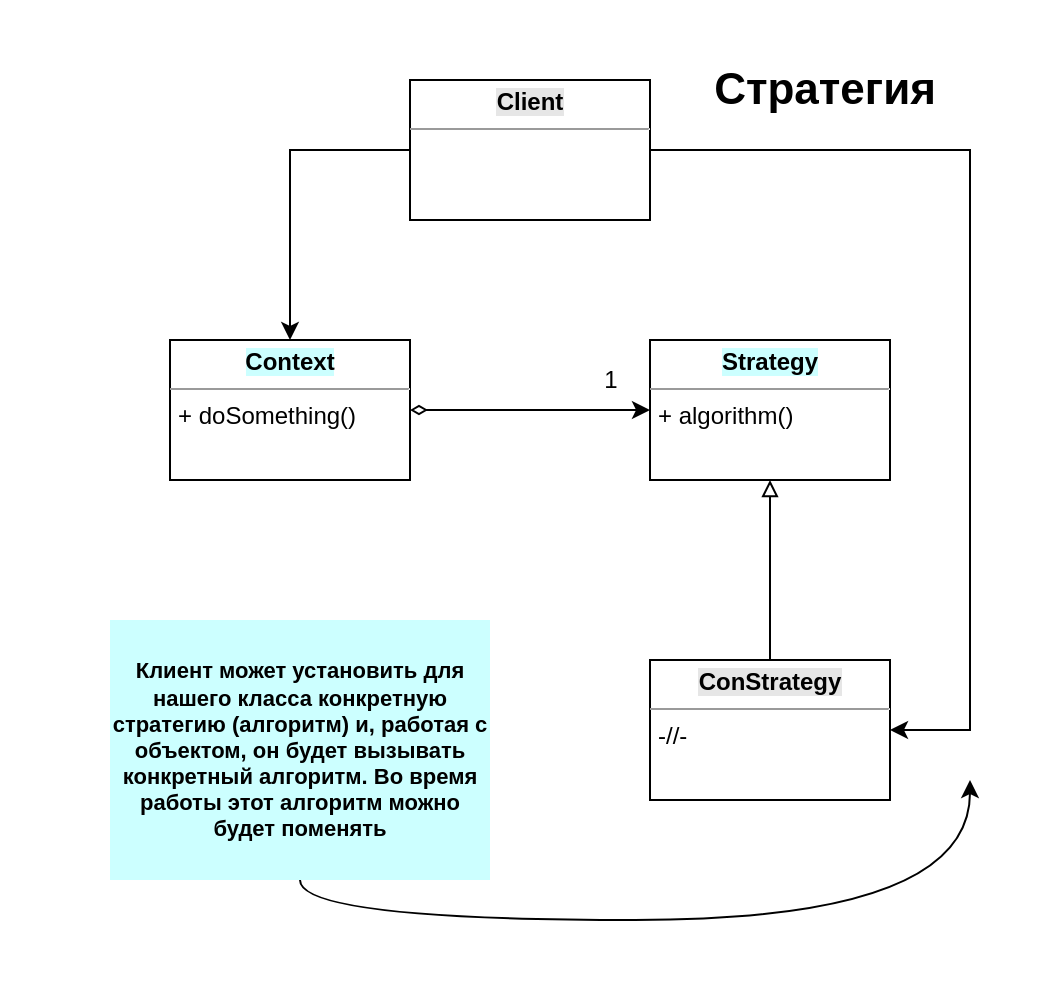 <mxfile version="19.0.3" type="github" pages="3">
  <diagram id="JjB5pV8MMW293R93ijJJ" name="Стратегия">
    <mxGraphModel dx="644" dy="1005" grid="1" gridSize="10" guides="1" tooltips="1" connect="1" arrows="1" fold="1" page="1" pageScale="1" pageWidth="827" pageHeight="1169" math="0" shadow="0">
      <root>
        <mxCell id="0" />
        <mxCell id="1" parent="0" />
        <mxCell id="lF5-X0VvjZTqCBIyf01q-8" style="edgeStyle=orthogonalEdgeStyle;rounded=0;orthogonalLoop=1;jettySize=auto;html=1;exitX=1;exitY=0.5;exitDx=0;exitDy=0;entryX=0;entryY=0.5;entryDx=0;entryDy=0;endArrow=classic;endFill=1;startArrow=diamondThin;startFill=0;" edge="1" parent="1" source="lF5-X0VvjZTqCBIyf01q-1" target="lF5-X0VvjZTqCBIyf01q-2">
          <mxGeometry relative="1" as="geometry" />
        </mxCell>
        <mxCell id="lF5-X0VvjZTqCBIyf01q-1" value="&lt;p style=&quot;margin:0px;margin-top:4px;text-align:center;&quot;&gt;&lt;b style=&quot;background-color: rgb(204, 255, 255);&quot;&gt;Context&lt;/b&gt;&lt;/p&gt;&lt;hr size=&quot;1&quot;&gt;&lt;p style=&quot;margin:0px;margin-left:4px;&quot;&gt;+ doSomething()&lt;/p&gt;" style="verticalAlign=top;align=left;overflow=fill;fontSize=12;fontFamily=Helvetica;html=1;" vertex="1" parent="1">
          <mxGeometry x="120" y="230" width="120" height="70" as="geometry" />
        </mxCell>
        <mxCell id="lF5-X0VvjZTqCBIyf01q-2" value="&lt;p style=&quot;margin:0px;margin-top:4px;text-align:center;&quot;&gt;&lt;b style=&quot;background-color: rgb(204, 255, 255);&quot;&gt;Strategy&lt;/b&gt;&lt;/p&gt;&lt;hr size=&quot;1&quot;&gt;&lt;p style=&quot;margin:0px;margin-left:4px;&quot;&gt;+ algorithm()&lt;/p&gt;" style="verticalAlign=top;align=left;overflow=fill;fontSize=12;fontFamily=Helvetica;html=1;" vertex="1" parent="1">
          <mxGeometry x="360" y="230" width="120" height="70" as="geometry" />
        </mxCell>
        <mxCell id="lF5-X0VvjZTqCBIyf01q-4" style="edgeStyle=orthogonalEdgeStyle;rounded=0;orthogonalLoop=1;jettySize=auto;html=1;exitX=0.5;exitY=0;exitDx=0;exitDy=0;entryX=0.5;entryY=1;entryDx=0;entryDy=0;endArrow=block;endFill=0;" edge="1" parent="1" source="lF5-X0VvjZTqCBIyf01q-3" target="lF5-X0VvjZTqCBIyf01q-2">
          <mxGeometry relative="1" as="geometry" />
        </mxCell>
        <mxCell id="lF5-X0VvjZTqCBIyf01q-3" value="&lt;p style=&quot;margin:0px;margin-top:4px;text-align:center;&quot;&gt;&lt;b style=&quot;background-color: rgb(230, 230, 230);&quot;&gt;ConStrategy&lt;/b&gt;&lt;/p&gt;&lt;hr size=&quot;1&quot;&gt;&lt;p style=&quot;margin:0px;margin-left:4px;&quot;&gt;-//-&lt;/p&gt;" style="verticalAlign=top;align=left;overflow=fill;fontSize=12;fontFamily=Helvetica;html=1;" vertex="1" parent="1">
          <mxGeometry x="360" y="390" width="120" height="70" as="geometry" />
        </mxCell>
        <mxCell id="lF5-X0VvjZTqCBIyf01q-6" style="edgeStyle=orthogonalEdgeStyle;rounded=0;orthogonalLoop=1;jettySize=auto;html=1;exitX=0;exitY=0.5;exitDx=0;exitDy=0;endArrow=classic;endFill=1;" edge="1" parent="1" source="lF5-X0VvjZTqCBIyf01q-5" target="lF5-X0VvjZTqCBIyf01q-1">
          <mxGeometry relative="1" as="geometry" />
        </mxCell>
        <mxCell id="lF5-X0VvjZTqCBIyf01q-7" style="edgeStyle=orthogonalEdgeStyle;rounded=0;orthogonalLoop=1;jettySize=auto;html=1;exitX=1;exitY=0.5;exitDx=0;exitDy=0;entryX=1;entryY=0.5;entryDx=0;entryDy=0;endArrow=classic;endFill=1;" edge="1" parent="1" source="lF5-X0VvjZTqCBIyf01q-5" target="lF5-X0VvjZTqCBIyf01q-3">
          <mxGeometry relative="1" as="geometry">
            <Array as="points">
              <mxPoint x="520" y="135" />
              <mxPoint x="520" y="425" />
            </Array>
          </mxGeometry>
        </mxCell>
        <mxCell id="lF5-X0VvjZTqCBIyf01q-5" value="&lt;p style=&quot;margin:0px;margin-top:4px;text-align:center;&quot;&gt;&lt;b style=&quot;background-color: rgb(230, 230, 230);&quot;&gt;Client&lt;/b&gt;&lt;/p&gt;&lt;hr size=&quot;1&quot;&gt;&lt;p style=&quot;margin:0px;margin-left:4px;&quot;&gt;&lt;br&gt;&lt;/p&gt;" style="verticalAlign=top;align=left;overflow=fill;fontSize=12;fontFamily=Helvetica;html=1;" vertex="1" parent="1">
          <mxGeometry x="240" y="100" width="120" height="70" as="geometry" />
        </mxCell>
        <mxCell id="lF5-X0VvjZTqCBIyf01q-9" value="1" style="text;html=1;align=center;verticalAlign=middle;resizable=0;points=[];autosize=1;strokeColor=none;fillColor=none;" vertex="1" parent="1">
          <mxGeometry x="330" y="240" width="20" height="20" as="geometry" />
        </mxCell>
        <mxCell id="lF5-X0VvjZTqCBIyf01q-11" style="edgeStyle=orthogonalEdgeStyle;rounded=0;orthogonalLoop=1;jettySize=auto;html=1;exitX=0.5;exitY=1;exitDx=0;exitDy=0;startArrow=none;startFill=0;endArrow=classic;endFill=1;curved=1;" edge="1" parent="1" source="lF5-X0VvjZTqCBIyf01q-10">
          <mxGeometry relative="1" as="geometry">
            <mxPoint x="520" y="450" as="targetPoint" />
            <Array as="points">
              <mxPoint x="185" y="520" />
              <mxPoint x="520" y="520" />
            </Array>
          </mxGeometry>
        </mxCell>
        <mxCell id="lF5-X0VvjZTqCBIyf01q-10" value="Клиент может установить для нашего класса конкретную стратегию (алгоритм) и, работая с объектом, он будет вызывать конкретный алгоритм. Во время работы этот алгоритм можно будет поменять" style="text;html=1;strokeColor=none;fillColor=#CCFFFF;align=center;verticalAlign=middle;whiteSpace=wrap;rounded=0;fontSize=11;fontStyle=1" vertex="1" parent="1">
          <mxGeometry x="90" y="370" width="190" height="130" as="geometry" />
        </mxCell>
        <mxCell id="lF5-X0VvjZTqCBIyf01q-12" value="&lt;b&gt;Стратегия&lt;/b&gt;" style="text;html=1;strokeColor=none;fillColor=none;align=center;verticalAlign=middle;whiteSpace=wrap;rounded=0;fontSize=22;" vertex="1" parent="1">
          <mxGeometry x="360" y="90" width="175" height="30" as="geometry" />
        </mxCell>
        <mxCell id="lF5-X0VvjZTqCBIyf01q-13" value="" style="rounded=0;whiteSpace=wrap;html=1;labelBackgroundColor=#E6E6E6;fillColor=none;strokeColor=none;" vertex="1" parent="1">
          <mxGeometry x="35" y="60" width="530" height="490" as="geometry" />
        </mxCell>
      </root>
    </mxGraphModel>
  </diagram>
  <diagram id="JJ2BrJThihNrzCe61C3m" name="Команда">
    <mxGraphModel dx="443" dy="691" grid="1" gridSize="10" guides="1" tooltips="1" connect="1" arrows="1" fold="1" page="1" pageScale="1" pageWidth="827" pageHeight="1169" math="0" shadow="0">
      <root>
        <mxCell id="0" />
        <mxCell id="1" parent="0" />
        <mxCell id="b6-9qr5CkxC17r2EIQis-1" value="&lt;p style=&quot;margin:0px;margin-top:4px;text-align:center;&quot;&gt;&lt;span style=&quot;background-color: rgb(204, 255, 255);&quot;&gt;&lt;b&gt;Command&lt;/b&gt;&lt;/span&gt;&lt;/p&gt;&lt;hr size=&quot;1&quot;&gt;&lt;p style=&quot;margin:0px;margin-left:4px;&quot;&gt;+ execute()&lt;/p&gt;" style="verticalAlign=top;align=left;overflow=fill;fontSize=12;fontFamily=Helvetica;html=1;" vertex="1" parent="1">
          <mxGeometry x="360" y="230" width="120" height="70" as="geometry" />
        </mxCell>
        <mxCell id="b6-9qr5CkxC17r2EIQis-3" style="edgeStyle=orthogonalEdgeStyle;curved=1;rounded=0;orthogonalLoop=1;jettySize=auto;html=1;exitX=0.5;exitY=0;exitDx=0;exitDy=0;entryX=0.5;entryY=1;entryDx=0;entryDy=0;startArrow=none;startFill=0;endArrow=block;endFill=0;" edge="1" parent="1" source="b6-9qr5CkxC17r2EIQis-2" target="b6-9qr5CkxC17r2EIQis-1">
          <mxGeometry relative="1" as="geometry" />
        </mxCell>
        <mxCell id="b6-9qr5CkxC17r2EIQis-2" value="&lt;p style=&quot;margin:0px;margin-top:4px;text-align:center;&quot;&gt;&lt;b style=&quot;background-color: rgb(230, 230, 230);&quot;&gt;ConCommand&lt;/b&gt;&lt;/p&gt;&lt;hr size=&quot;1&quot;&gt;&lt;p style=&quot;margin:0px;margin-left:4px;&quot;&gt;+ execute()&lt;/p&gt;" style="verticalAlign=top;align=left;overflow=fill;fontSize=12;fontFamily=Helvetica;html=1;" vertex="1" parent="1">
          <mxGeometry x="360" y="400" width="120" height="70" as="geometry" />
        </mxCell>
        <mxCell id="giE6YjbtKTxQqXKBfAaB-2" style="edgeStyle=orthogonalEdgeStyle;curved=1;rounded=0;orthogonalLoop=1;jettySize=auto;html=1;exitX=0.5;exitY=0;exitDx=0;exitDy=0;startArrow=none;startFill=0;endArrow=classicThin;endFill=1;" edge="1" parent="1" source="giE6YjbtKTxQqXKBfAaB-1">
          <mxGeometry relative="1" as="geometry">
            <mxPoint x="350" y="260" as="targetPoint" />
            <Array as="points">
              <mxPoint x="210" y="260" />
            </Array>
          </mxGeometry>
        </mxCell>
        <mxCell id="giE6YjbtKTxQqXKBfAaB-1" value="Запрос или команда идет в виде объекта. Команда может нести данные, может нести что надо сделать (указатель на метод какого-то объекта, например)" style="text;html=1;strokeColor=none;fillColor=#CCFFFF;align=center;verticalAlign=middle;whiteSpace=wrap;rounded=0;fontSize=11;fontStyle=1" vertex="1" parent="1">
          <mxGeometry x="130" y="300" width="160" height="110" as="geometry" />
        </mxCell>
        <mxCell id="8VfBx_K3FqAEQvOqfp2r-1" value="&lt;b&gt;Команда&lt;/b&gt;" style="text;html=1;strokeColor=none;fillColor=none;align=center;verticalAlign=middle;whiteSpace=wrap;rounded=0;fontSize=22;" vertex="1" parent="1">
          <mxGeometry x="122.5" y="210" width="175" height="30" as="geometry" />
        </mxCell>
        <mxCell id="PnWx-TX0CJ0pFecfocGK-1" value="" style="rounded=0;whiteSpace=wrap;html=1;labelBackgroundColor=#E6E6E6;fillColor=none;strokeColor=none;" vertex="1" parent="1">
          <mxGeometry x="80" y="170" width="450" height="350" as="geometry" />
        </mxCell>
      </root>
    </mxGraphModel>
  </diagram>
  <diagram id="GvDJqRXBjzRmUKCX3ob7" name="Команда + композит">
    <mxGraphModel dx="443" dy="691" grid="1" gridSize="10" guides="1" tooltips="1" connect="1" arrows="1" fold="1" page="1" pageScale="1" pageWidth="827" pageHeight="1169" math="0" shadow="0">
      <root>
        <mxCell id="0" />
        <mxCell id="1" parent="0" />
        <mxCell id="U4pPdgBJkdpo1DJNlYTL-1" value="&lt;p style=&quot;margin:0px;margin-top:4px;text-align:center;&quot;&gt;&lt;b style=&quot;background-color: rgb(230, 230, 230);&quot;&gt;Command&lt;/b&gt;&lt;/p&gt;&lt;hr size=&quot;1&quot;&gt;&lt;p style=&quot;margin:0px;margin-left:4px;&quot;&gt;+ execute()&lt;/p&gt;" style="verticalAlign=top;align=left;overflow=fill;fontSize=12;fontFamily=Helvetica;html=1;" vertex="1" parent="1">
          <mxGeometry x="270" y="290" width="120" height="70" as="geometry" />
        </mxCell>
        <mxCell id="U4pPdgBJkdpo1DJNlYTL-2" style="edgeStyle=orthogonalEdgeStyle;rounded=0;orthogonalLoop=1;jettySize=auto;html=1;exitX=0.5;exitY=0;exitDx=0;exitDy=0;entryX=0.5;entryY=1;entryDx=0;entryDy=0;startArrow=none;startFill=0;endArrow=block;endFill=0;" edge="1" parent="1" source="U4pPdgBJkdpo1DJNlYTL-3" target="U4pPdgBJkdpo1DJNlYTL-1">
          <mxGeometry relative="1" as="geometry" />
        </mxCell>
        <mxCell id="U4pPdgBJkdpo1DJNlYTL-3" value="&lt;p style=&quot;margin:0px;margin-top:4px;text-align:center;&quot;&gt;&lt;b style=&quot;background-color: rgb(230, 230, 230);&quot;&gt;ConCommand&lt;/b&gt;&lt;/p&gt;&lt;hr size=&quot;1&quot;&gt;&lt;p style=&quot;margin:0px;margin-left:4px;&quot;&gt;+ execute()&lt;/p&gt;" style="verticalAlign=top;align=left;overflow=fill;fontSize=12;fontFamily=Helvetica;html=1;" vertex="1" parent="1">
          <mxGeometry x="160" y="440" width="120" height="70" as="geometry" />
        </mxCell>
        <mxCell id="U4pPdgBJkdpo1DJNlYTL-6" value="&lt;b&gt;Команда с композитом&lt;/b&gt;" style="text;html=1;strokeColor=none;fillColor=none;align=center;verticalAlign=middle;whiteSpace=wrap;rounded=0;fontSize=22;" vertex="1" parent="1">
          <mxGeometry x="236" y="210" width="177.5" height="30" as="geometry" />
        </mxCell>
        <mxCell id="U4pPdgBJkdpo1DJNlYTL-8" style="edgeStyle=orthogonalEdgeStyle;rounded=0;orthogonalLoop=1;jettySize=auto;html=1;exitX=0.5;exitY=0;exitDx=0;exitDy=0;startArrow=none;startFill=0;endArrow=block;endFill=0;entryX=0.5;entryY=1;entryDx=0;entryDy=0;" edge="1" parent="1" source="U4pPdgBJkdpo1DJNlYTL-7" target="U4pPdgBJkdpo1DJNlYTL-1">
          <mxGeometry relative="1" as="geometry">
            <mxPoint x="300" y="370" as="targetPoint" />
          </mxGeometry>
        </mxCell>
        <mxCell id="U4pPdgBJkdpo1DJNlYTL-7" value="&lt;p style=&quot;margin:0px;margin-top:4px;text-align:center;&quot;&gt;&lt;b style=&quot;background-color: rgb(204, 255, 255);&quot;&gt;CommandComposite&lt;/b&gt;&lt;/p&gt;&lt;hr size=&quot;1&quot;&gt;&lt;p style=&quot;margin:0px;margin-left:4px;&quot;&gt;&lt;br&gt;&lt;/p&gt;" style="verticalAlign=top;align=left;overflow=fill;fontSize=12;fontFamily=Helvetica;html=1;" vertex="1" parent="1">
          <mxGeometry x="360" y="440" width="160" height="50" as="geometry" />
        </mxCell>
        <mxCell id="JvA787z3N1uaqXgqlORM-1" value="" style="rounded=0;whiteSpace=wrap;html=1;labelBackgroundColor=#E6E6E6;fillColor=none;strokeColor=none;" vertex="1" parent="1">
          <mxGeometry x="105" y="180" width="450" height="350" as="geometry" />
        </mxCell>
      </root>
    </mxGraphModel>
  </diagram>
</mxfile>
